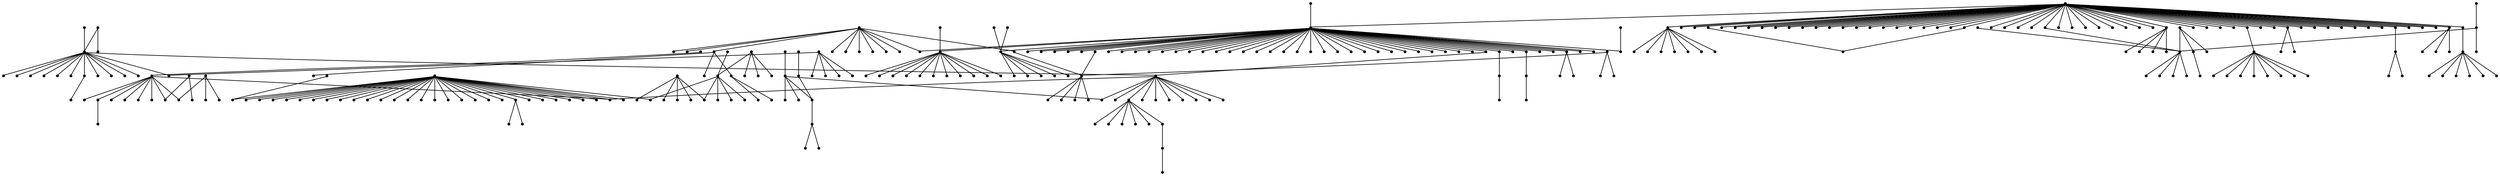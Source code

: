 strict graph "" {
	graph [bb="0,0,589.62,498.3",
		"edge"="{'pos': ''}",
		file="/Users/felicedeluca/Developer/UofA/mlgd/datasets/eucore/set1/output/sfdp/EU_core_Layer8_drawing.dot",
		"graph"="{'bb': '0,0,589.62,498.3', 'file': '/Users/felicedeluca/Developer/UofA/mlgd/datasets/eucore/set1/output/sfdp/EU_core_Layer8_drawing.dot', '\
overlap': 'prism'}",
		"node"="{'height': '', 'label': '\\N', 'level': '', 'penwidth': '1', 'pos': '', 'shape': 'point', 'width': ''}",
		overlap=prism
	];
	node [label="\N",
		penwidth=1,
		shape=point
	];
	13	 [height=0.05,
		label=64,
		level=1,
		pos="424.78,256.75",
		width=0.05];
	441	 [height=0.05,
		label=318,
		level=1,
		pos="301.68,307.35",
		width=0.05];
	13 -- 441	 [pos="423.04,257.47 409.24,263.14 317.75,300.75 303.53,306.59"];
	5	 [height=0.05,
		label=105,
		level=1,
		pos="395.83,298.02",
		width=0.05];
	13 -- 5	 [pos="397.08,296.25 401.84,289.46 418.87,265.17 423.57,258.47"];
	158	 [height=0.05,
		label=209,
		level=1,
		pos="496.02,189.96",
		width=0.05];
	13 -- 158	 [pos="426.26,255.36 435.54,246.67 485.29,200.02 494.54,191.35"];
	10	 [height=0.05,
		label=21,
		level=1,
		pos="427.93,372.11",
		width=0.05];
	13 -- 10	 [pos="427.87,370.11 427.49,356.1 425.22,272.99 424.83,258.81"];
	15	 [height=0.05,
		label=412,
		level=1,
		pos="467.91,368.26",
		width=0.05];
	13 -- 15	 [pos="425.52,258.69 430.76,272.22 461.84,352.56 467.14,366.27"];
	18	 [height=0.05,
		label=305,
		level=2,
		pos="389.74,286.42",
		width=0.05];
	13 -- 18	 [pos="423.27,258.03 417.51,262.91 396.89,280.37 391.2,285.18"];
	20	 [height=0.05,
		label=271,
		level=2,
		pos="414.73,322.52",
		width=0.05];
	13 -- 20	 [pos="424.49,258.65 423.02,268.25 416.42,311.41 415,320.74"];
	23	 [height=0.05,
		label=389,
		level=2,
		pos="387.52,169.84",
		width=0.05];
	13 -- 23	 [pos="424,254.94 419.15,243.63 393.13,182.93 388.29,171.65"];
	25	 [height=0.05,
		label=357,
		level=2,
		pos="411.62,287.72",
		width=0.05];
	13 -- 25	 [pos="424.07,258.42 421.8,263.75 414.75,280.34 412.39,285.89"];
	29	 [height=0.05,
		label=131,
		level=2,
		pos="466.43,193.45",
		width=0.05];
	13 -- 29	 [pos="425.81,255.19 431.52,246.51 459.28,204.32 465.28,195.2"];
	55	 [height=0.05,
		label=16,
		level=1,
		pos="495.76,282.61",
		width=0.05];
	13 -- 55	 [pos="426.53,257.39 436.35,260.97 484.41,278.47 494.07,281.99"];
	107	 [height=0.05,
		label=395,
		level=3,
		pos="470.95,305.44",
		width=0.05];
	13 -- 107	 [pos="426.31,258.37 433.32,265.77 462.24,296.26 469.36,303.77"];
	119	 [height=0.05,
		label=199,
		level=2,
		pos="409.1,188.25",
		width=0.05];
	13 -- 119	 [pos="424.32,254.78 422.03,244.78 411.75,199.82 409.53,190.11"];
	136	 [height=0.05,
		label=489,
		level=1,
		pos="511.36,240.74",
		width=0.05];
	13 -- 136	 [pos="426.58,256.42 437.85,254.34 498.32,243.15 509.56,241.08"];
	141	 [height=0.05,
		label=466,
		level=2,
		pos="423.45,310.88",
		width=0.05];
	13 -- 141	 [pos="424.73,258.55 424.53,266.77 423.7,300.67 423.5,309.01"];
	167	 [height=0.05,
		label=223,
		level=2,
		pos="449.72,310.12",
		width=0.05];
	13 -- 167	 [pos="425.61,258.53 429.39,266.63 445.01,300.06 448.86,308.29"];
	180	 [height=0.05,
		label=329,
		level=1,
		pos="435.06,310.12",
		width=0.05];
	13 -- 180	 [pos="425.12,258.53 426.68,266.63 433.12,300.06 434.71,308.29"];
	204	 [height=0.05,
		label=243,
		level=2,
		pos="469.82,292.87",
		width=0.05];
	13 -- 204	 [pos="426.27,257.96 433.11,263.44 461.32,286.06 468.27,291.63"];
	213	 [height=0.05,
		label=184,
		level=2,
		pos="471.27,232.7",
		width=0.05];
	13 -- 213	 [pos="426.77,255.72 434.42,251.76 461.78,237.61 469.33,233.7"];
	214	 [height=0.05,
		label=238,
		level=3,
		pos="364.16,265.25",
		width=0.05];
	13 -- 214	 [pos="422.76,257.04 413.56,258.33 375.59,263.65 366.25,264.96"];
	215	 [height=0.05,
		label=306,
		level=2,
		pos="352.83,252.54",
		width=0.05];
	13 -- 215	 [pos="422.7,256.63 412.19,256.02 364.98,253.25 354.78,252.65"];
	280	 [height=0.05,
		label=269,
		level=1,
		pos="496.4,318.94",
		width=0.05];
	13 -- 280	 [pos="426.27,258.05 435.59,266.15 485.62,309.57 494.92,317.64"];
	391	 [height=0.05,
		label=281,
		level=2,
		pos="459.77,251.32",
		width=0.05];
	13 -- 391	 [pos="426.66,256.46 432.68,255.53 451.43,252.62 457.7,251.64"];
	393	 [height=0.05,
		label=309,
		level=3,
		pos="456.63,298.03",
		width=0.05];
	13 -- 393	 [pos="426.14,258.53 431.38,265.32 450.13,289.61 455.3,296.31"];
	414	 [height=0.05,
		label=234,
		level=2,
		pos="412.96,269.02",
		width=0.05];
	13 -- 414	 [pos="423.33,258.26 421.06,260.61 416.69,265.14 414.42,267.51"];
	416	 [height=0.05,
		label=244,
		level=1,
		pos="445.27,177.81",
		width=0.05];
	13 -- 416	 [pos="425.28,254.8 428.12,243.88 442,190.44 444.78,179.7"];
	420	 [height=0.05,
		label=405,
		level=1,
		pos="470.28,321.73",
		width=0.05];
	13 -- 420	 [pos="425.9,258.36 432.14,267.27 462.47,310.58 469.02,319.94"];
	433	 [height=0.05,
		label=685,
		level=2,
		pos="471.37,245.43",
		width=0.05];
	13 -- 433	 [pos="426.78,256.27 434.44,254.4 461.87,247.74 469.43,245.9"];
	437	 [height=0.05,
		label=106,
		level=1,
		pos="370.69,189.18",
		width=0.05];
	13 -- 437	 [pos="423.44,255.08 416.02,245.82 379.98,200.78 372.18,191.04"];
	454	 [height=0.05,
		label=173,
		level=1,
		pos="460.95,278.04",
		width=0.05];
	13 -- 454	 [pos="426.33,257.67 432.17,261.11 452.8,273.24 459.1,276.95"];
	457	 [height=0.05,
		label=42,
		level=2,
		pos="487.04,252.52",
		width=0.05];
	13 -- 457	 [pos="426.57,256.63 435.51,256.02 475.1,253.33 484.86,252.67"];
	564	 [height=0.05,
		label=201,
		level=2,
		pos="375.85,235.95",
		width=0.05];
	13 -- 564	 [pos="422.67,255.86 414.63,252.44 385.83,240.19 377.89,236.82"];
	566	 [height=0.05,
		label=2,
		level=1,
		pos="442.01,321.73",
		width=0.05];
	13 -- 566	 [pos="425.27,258.63 427.79,268.12 439.1,310.76 441.54,319.97"];
	567	 [height=0.05,
		label=177,
		level=2,
		pos="376.8,262.22",
		width=0.05];
	13 -- 567	 [pos="422.71,256.99 414.82,257.89 386.58,261.11 378.8,262"];
	573	 [height=0.05,
		label=6,
		level=1,
		pos="441.14,333.33",
		width=0.05];
	13 -- 573	 [pos="425.18,258.65 427.44,269.24 438.52,321.08 440.74,331.51"];
	592	 [height=0.05,
		label=141,
		level=1,
		pos="442.42,165.94",
		width=0.05];
	13 -- 592	 [pos="425.14,254.86 427.44,243.04 439.76,179.61 442.05,167.82"];
	632	 [height=0.05,
		label=103,
		level=2,
		pos="410.89,245.79",
		width=0.05];
	13 -- 632	 [pos="423.07,255.41 420.41,253.3 415.28,249.26 412.6,247.14"];
	650	 [height=0.05,
		label=215,
		level=1,
		pos="456.43,321.73",
		width=0.05];
	13 -- 650	 [pos="425.69,258.63 430.31,268.12 451.08,310.76 455.57,319.97"];
	673	 [height=0.05,
		label=95,
		level=2,
		pos="458.29,222.74",
		width=0.05];
	13 -- 673	 [pos="426.22,255.29 431.73,249.7 451.45,229.68 456.89,224.16"];
	680	 [height=0.05,
		label=430,
		level=2,
		pos="482.97,239.26",
		width=0.05];
	13 -- 680	 [pos="426.71,256.17 435.55,253.52 472,242.56 480.97,239.87"];
	693	 [height=0.05,
		label=140,
		level=3,
		pos="457.3,211.07",
		width=0.05];
	13 -- 693	 [pos="425.86,255.23 430.8,248.3 451.17,219.69 456.18,212.65"];
	709	 [height=0.05,
		label=10,
		level=2,
		pos="447.98,245.7",
		width=0.05];
	13 -- 709	 [pos="426.6,255.89 430.96,253.81 441.95,248.57 446.24,246.53"];
	752	 [height=0.05,
		label=0,
		level=3,
		pos="410.67,234.06",
		width=0.05];
	13 -- 752	 [pos="423.67,254.97 421.07,250.79 414.6,240.38 411.89,236.03"];
	796	 [height=0.05,
		label=124,
		level=3,
		pos="432.77,220.44",
		width=0.05];
	13 -- 796	 [pos="425.21,254.8 426.61,248.44 431.03,228.35 432.38,222.22"];
	800	 [height=0.05,
		label=89,
		level=2,
		pos="527.89,267.85",
		width=0.05];
	13 -- 800	 [pos="426.57,256.95 439.08,258.29 513.38,266.29 526.05,267.65"];
	807	 [height=0.05,
		label=300,
		level=2,
		pos="385.62,193.64",
		width=0.05];
	13 -- 807	 [pos="423.81,255.19 418.44,246.54 392.35,204.48 386.7,195.38"];
	850	 [height=0.05,
		label=506,
		level=2,
		pos="426.57,322.53",
		width=0.05];
	13 -- 850	 [pos="424.83,258.65 425.09,268.09 426.23,309.92 426.51,320.22"];
	853	 [height=0.05,
		label=859,
		level=2,
		pos="421.16,222.45",
		width=0.05];
	13 -- 853	 [pos="424.58,254.91 423.96,249.01 422.02,230.62 421.37,224.47"];
	860	 [height=0.05,
		label=232,
		level=1,
		pos="488.58,227.65",
		width=0.05];
	13 -- 860	 [pos="426.62,255.91 435.93,251.67 477.81,232.57 486.85,228.44"];
	872	 [height=0.05,
		label=498,
		level=1,
		pos="439.87,196.62",
		width=0.05];
	13 -- 872	 [pos="425.28,254.75 427.57,245.62 437.02,207.97 439.35,198.69"];
	887	 [height=0.05,
		label=11,
		level=2,
		pos="408.91,201.48",
		width=0.05];
	13 -- 887	 [pos="424.25,254.91 421.84,246.52 411.9,211.9 409.45,203.38"];
	893	 [height=0.05,
		label=379,
		level=2,
		pos="384.23,307.39",
		width=0.05];
	13 -- 893	 [pos="423.43,258.44 417.27,266.13 391.88,297.84 385.63,305.65"];
	899	 [height=0.05,
		label=376,
		level=2,
		pos="449.34,274.53",
		width=0.05];
	13 -- 899	 [pos="426.39,257.92 430.83,261.13 443.21,270.09 447.69,273.34"];
	926	 [height=0.05,
		label=222,
		level=2,
		pos="407.55,217.91",
		width=0.05];
	13 -- 926	 [pos="424.04,255.09 421.25,248.81 411.43,226.66 408.43,219.89"];
	944	 [height=0.05,
		label=950,
		level=3,
		pos="422.49,238.58",
		width=0.05];
	13 -- 944	 [pos="424.53,254.81 424.09,251.29 423.16,243.92 422.72,240.46"];
	963	 [height=0.05,
		label=57,
		level=2,
		pos="358.01,238.65",
		width=0.05];
	13 -- 963	 [pos="422.85,256.23 413.1,253.59 369.29,241.71 359.82,239.14"];
	968	 [height=0.05,
		label=164,
		level=2,
		pos="443.2,298.52",
		width=0.05];
	13 -- 968	 [pos="425.57,258.55 428.6,265.42 439.44,290 442.43,296.78"];
	969	 [height=0.05,
		label=108,
		level=3,
		pos="428.18,208.76",
		width=0.05];
	13 -- 969	 [pos="424.92,254.69 425.48,246.8 427.49,218.55 428.04,210.76"];
	2	 [height=0.05,
		label=443,
		level=2,
		pos="251.99,288.3",
		width=0.05];
	2 -- 441	 [pos="254.12,289.12 262.3,292.25 291.54,303.47 299.61,306.56"];
	635	 [height=0.05,
		label=82,
		level=1,
		pos="237.39,353.76",
		width=0.05];
	441 -- 635	 [pos="300.09,308.5 291.27,314.87 248.43,345.8 239.16,352.49"];
	14	 [height=0.05,
		label=96,
		level=1,
		pos="267.39,253.76",
		width=0.05];
	441 -- 14	 [pos="268.54,255.55 273.74,263.68 295.21,297.25 300.5,305.51"];
	769	 [height=0.05,
		label=282,
		level=1,
		pos="194.52,315.24",
		width=0.05];
	441 -- 769	 [pos="299.82,307.49 286.81,308.45 209.61,314.13 196.43,315.1"];
	22	 [height=0.05,
		label=333,
		level=1,
		pos="279.37,336.92",
		width=0.05];
	441 -- 22	 [pos="280.57,335.33 284.48,330.15 296.82,313.79 300.58,308.81"];
	40	 [height=0.05,
		label=375,
		level=1,
		pos="229.41,269.65",
		width=0.05];
	441 -- 40	 [pos="231.19,270.58 241.19,275.8 290.12,301.32 299.96,306.45"];
	154	 [height=0.05,
		label=411,
		level=1,
		pos="357.96,336.23",
		width=0.05];
	441 -- 154	 [pos="356.09,335.27 347.54,330.88 312.3,312.8 303.62,308.35"];
	47	 [height=0.05,
		label=326,
		level=3,
		pos="279,263.19",
		width=0.05];
	441 -- 47	 [pos="279.97,265.09 283.71,272.35 297.05,298.34 300.73,305.51"];
	676	 [height=0.05,
		label=409,
		level=1,
		pos="341.25,387.64",
		width=0.05];
	441 -- 676	 [pos="302.51,309.03 307.66,319.48 335.29,375.55 340.42,385.97"];
	189	 [height=0.05,
		label=5,
		level=1,
		pos="284.27,351.53",
		width=0.05];
	441 -- 189	 [pos="285.02,349.63 287.88,342.36 298.13,316.36 300.95,309.19"];
	610	 [height=0.05,
		label=47,
		level=1,
		pos="173.86,318.76",
		width=0.05];
	441 -- 610	 [pos="299.87,307.51 285.55,308.79 190.54,317.27 175.78,318.59"];
	79	 [height=0.05,
		label=361,
		level=2,
		pos="297.85,247.82",
		width=0.05];
	441 -- 79	 [pos="297.98,249.8 298.56,258.84 300.96,296.12 301.55,305.3"];
	98	 [height=0.05,
		label=171,
		level=3,
		pos="267.4,266.43",
		width=0.05];
	441 -- 98	 [pos="268.87,268.19 274.51,274.92 294.69,299.01 300.25,305.65"];
	102	 [height=0.05,
		label=170,
		level=1,
		pos="328.25,270.69",
		width=0.05];
	441 -- 102	 [pos="327.1,272.27 322.73,278.3 307.1,299.88 302.79,305.82"];
	122	 [height=0.05,
		label=83,
		level=1,
		pos="264.43,288.3",
		width=0.05];
	441 -- 122	 [pos="266.43,289.32 272.96,292.66 293.56,303.2 299.84,306.41"];
	508	 [height=0.05,
		label=115,
		level=1,
		pos="311.36,363.34",
		width=0.05];
	441 -- 508	 [pos="302,309.22 303.47,317.72 309.53,352.78 311.02,361.41"];
	152	 [height=0.05,
		label=420,
		level=1,
		pos="276.42,278.05",
		width=0.05];
	441 -- 152	 [pos="277.77,279.62 282.2,284.76 296.18,300.97 300.44,305.91"];
	259	 [height=0.05,
		label=338,
		level=2,
		pos="313.88,254.99",
		width=0.05];
	441 -- 259	 [pos="313.35,257.24 311.35,265.85 304.17,296.67 302.19,305.17"];
	851	 [height=0.05,
		label=547,
		level=1,
		pos="360.21,424.54",
		width=0.05];
	441 -- 851	 [pos="302.51,309.01 309.06,322.14 352.57,409.25 359.33,422.78"];
	177	 [height=0.05,
		label=107,
		level=1,
		pos="348.93,368.21",
		width=0.05];
	441 -- 177	 [pos="347.76,366.71 341.28,358.36 309.79,317.8 302.98,309.03"];
	183	 [height=0.05,
		label=283,
		level=1,
		pos="318.83,321.92",
		width=0.05];
	441 -- 183	 [pos="317.25,320.58 313.93,317.76 306.3,311.27 303.11,308.57"];
	233	 [height=0.05,
		label=84,
		level=1,
		pos="242.16,300.12",
		width=0.05];
	441 -- 233	 [pos="244.14,300.36 253.17,301.46 290.45,305.99 299.63,307.1"];
	244	 [height=0.05,
		label=417,
		level=2,
		pos="323.66,347.67",
		width=0.05];
	441 -- 244	 [pos="322.72,345.93 319.1,339.3 306.16,315.58 302.6,309.03"];
	254	 [height=0.05,
		label=13,
		level=1,
		pos="315.59,284.03",
		width=0.05];
	441 -- 254	 [pos="314.5,285.86 311.89,290.24 305.3,301.29 302.73,305.59"];
	264	 [height=0.05,
		label=615,
		level=2,
		pos="319.08,310.32",
		width=0.05];
	441 -- 264	 [pos="317.21,310 313.85,309.43 306.79,308.23 303.48,307.66"];
	355	 [height=0.05,
		label=121,
		level=1,
		pos="341.58,343.31",
		width=0.05];
	441 -- 355	 [pos="339.86,341.76 333.3,335.85 309.82,314.69 303.34,308.85"];
	299	 [height=0.05,
		label=426,
		level=2,
		pos="277.79,306.76",
		width=0.05];
	441 -- 299	 [pos="279.66,306.8 284.15,306.92 295.47,307.2 299.88,307.31"];
	320	 [height=0.05,
		label=48,
		level=2,
		pos="289.62,295.35",
		width=0.05];
	441 -- 320	 [pos="291.1,296.82 293.41,299.12 297.87,303.56 300.19,305.87"];
	983	 [height=0.05,
		label=485,
		level=3,
		pos="348.11,303.96",
		width=0.05];
	441 -- 983	 [pos="303.67,307.21 311.31,306.65 338.64,304.65 346.17,304.1"];
	382	 [height=0.05,
		label=36,
		level=3,
		pos="305.86,319.81",
		width=0.05];
	441 -- 382	 [pos="305.21,317.87 304.4,315.46 303.03,311.39 302.26,309.09"];
	443	 [height=0.05,
		label=455,
		level=2,
		pos="266.87,323.11",
		width=0.05];
	441 -- 443	 [pos="299.81,308.2 293.71,310.96 274.45,319.68 268.58,322.33"];
	509	 [height=0.05,
		label=494,
		level=1,
		pos="321.13,333.53",
		width=0.05];
	441 -- 509	 [pos="302.96,309.07 306.54,313.89 316.65,327.5 320.02,332.04"];
	521	 [height=0.05,
		label=113,
		level=1,
		pos="293.32,328.25",
		width=0.05];
	441 -- 521	 [pos="300.91,309.28 299.29,313.32 295.57,322.62 294.02,326.5"];
	598	 [height=0.05,
		label=245,
		level=2,
		pos="324.9,298.12",
		width=0.05];
	441 -- 598	 [pos="303.5,306.63 307.86,304.89 318.86,300.52 323.15,298.81"];
	611	 [height=0.05,
		label=486,
		level=2,
		pos="309.51,335.87",
		width=0.05];
	441 -- 611	 [pos="302.19,309.22 303.61,314.38 307.56,328.74 308.99,333.95"];
	631	 [height=0.05,
		label=367,
		level=1,
		pos="332.77,331.71",
		width=0.05];
	441 -- 631	 [pos="303.35,308.66 308.8,312.93 326,326.4 331.24,330.51"];
	637	 [height=0.05,
		label=183,
		level=1,
		pos="313.29,298.71",
		width=0.05];
	441 -- 637	 [pos="303.49,306 305.74,304.33 309.53,301.51 311.67,299.91"];
	707	 [height=0.05,
		label=482,
		level=2,
		pos="253.79,299.9",
		width=0.05];
	441 -- 707	 [pos="299.62,307.03 291.74,305.81 263.56,301.42 255.79,300.21"];
	793	 [height=0.05,
		label=114,
		level=1,
		pos="290.08,316.62",
		width=0.05];
	441 -- 793	 [pos="300.26,308.49 298.03,310.27 293.75,313.69 291.51,315.47"];
	831	 [height=0.05,
		label=256,
		level=1,
		pos="288.31,282.35",
		width=0.05];
	441 -- 831	 [pos="300.8,305.71 298.39,301.19 291.65,288.59 289.21,284.03"];
	840	 [height=0.05,
		label=424,
		level=1,
		pos="255.79,264.99",
		width=0.05];
	441 -- 840	 [pos="300.15,305.94 293.19,299.51 264.44,272.98 257.37,266.44"];
	852	 [height=0.05,
		label=263,
		level=2,
		pos="340.83,283.08",
		width=0.05];
	441 -- 852	 [pos="303.36,306.31 309.8,302.32 332.84,288.03 339.19,284.09"];
	886	 [height=0.05,
		label=423,
		level=3,
		pos="336.5,296.23",
		width=0.05];
	441 -- 886	 [pos="303.55,306.76 309.65,304.81 328.92,298.66 334.79,296.78"];
	921	 [height=0.05,
		label=160,
		level=1,
		pos="284.89,251.58",
		width=0.05];
	441 -- 921	 [pos="301.12,305.5 298.57,297.03 288.06,262.1 285.47,253.5"];
	923	 [height=0.05,
		label=40,
		level=2,
		pos="303.34,287.11",
		width=0.05];
	441 -- 923	 [pos="301.83,305.48 302.14,301.73 302.84,293.27 303.16,289.27"];
	948	 [height=0.05,
		label=169,
		level=1,
		pos="316.08,272.28",
		width=0.05];
	441 -- 948	 [pos="302.45,305.47 304.98,299.32 312.94,279.92 315.37,274.01"];
	955	 [height=0.05,
		label=86,
		level=1,
		pos="330.68,320.1",
		width=0.05];
	441 -- 955	 [pos="303.58,308.19 308.93,310.54 324.01,317.17 329.03,319.38"];
	4	 [height=0.05,
		label=320,
		level=2,
		pos="178.19,56.765",
		width=0.05];
	651	 [height=0.05,
		label=350,
		level=1,
		pos="176.54,94.649",
		width=0.05];
	4 -- 651	 [pos="178.1,58.802 177.81,65.441 176.9,86.397 176.62,92.783"];
	823	 [height=0.05,
		label=94,
		level=2,
		pos="162.71,43.693",
		width=0.05];
	651 -- 823	 [pos="175.94,92.46 173.67,84.078 165.53,54.087 163.29,45.817"];
	57	 [height=0.05,
		label=351,
		level=2,
		pos="176.72,68.378",
		width=0.05];
	651 -- 57	 [pos="176.71,70.44 176.67,75.375 176.59,87.818 176.55,92.669"];
	892	 [height=0.05,
		label=191,
		level=2,
		pos="206.02,77.218",
		width=0.05];
	651 -- 892	 [pos="178.12,93.712 183.19,90.714 199,81.37 204.28,78.246"];
	337	 [height=0.05,
		label=533,
		level=1,
		pos="178.14,181.53",
		width=0.05];
	651 -- 337	 [pos="178.11,179.72 177.9,168.41 176.78,107.73 176.57,96.454"];
	157	 [height=0.05,
		label=157,
		level=2,
		pos="160.38,71.05",
		width=0.05];
	651 -- 157	 [pos="161.44,72.598 164.36,76.864 172.5,88.755 175.45,93.064"];
	678	 [height=0.05,
		label=342,
		level=2,
		pos="129.83,91.711",
		width=0.05];
	651 -- 678	 [pos="174.53,94.523 166.85,94.04 139.36,92.31 131.78,91.833"];
	486	 [height=0.05,
		label=936,
		level=3,
		pos="207.11,65.612",
		width=0.05];
	651 -- 486	 [pos="205.8,66.86 200.86,71.549 183.42,88.109 178.1,93.169"];
	536	 [height=0.05,
		label=180,
		level=1,
		pos="136.13,103.31",
		width=0.05];
	651 -- 536	 [pos="138.3,102.85 145.38,101.33 167.74,96.537 174.55,95.076"];
	828	 [height=0.05,
		label=593,
		level=3,
		pos="153.32,91.387",
		width=0.05];
	651 -- 828	 [pos="174.72,94.393 170.44,93.792 159.79,92.296 155.33,91.67"];
	137	 [height=0.05,
		label=525,
		level=3,
		pos="410.61,75.911",
		width=0.05];
	246	 [height=0.05,
		label=407,
		level=2,
		pos="439.58,116.28",
		width=0.05];
	137 -- 246	 [pos="411.86,77.646 416.62,84.285 433.67,108.04 438.37,114.59"];
	545	 [height=0.05,
		label=366,
		level=1,
		pos="156.98,432.58",
		width=0.05];
	957	 [height=0.05,
		label=187,
		level=1,
		pos="158.69,373.33",
		width=0.05];
	545 -- 957	 [pos="157.03,430.61 157.29,421.61 158.37,384.51 158.63,375.37"];
	265	 [height=0.05,
		label=308,
		level=3,
		pos="409.37,372.82",
		width=0.05];
	10 -- 265	 [pos="425.94,372.18 422.35,372.32 414.82,372.61 411.28,372.75"];
	291	 [height=0.05,
		label=278,
		level=2,
		pos="409.66,349.37",
		width=0.05];
	10 -- 291	 [pos="426.73,370.62 423.43,366.51 414.22,355.05 410.89,350.9"];
	325	 [height=0.05,
		label=296,
		level=2,
		pos="426.06,430.26",
		width=0.05];
	10 -- 325	 [pos="427.87,374.04 427.58,382.87 426.41,419.29 426.12,428.26"];
	484	 [height=0.05,
		label=44,
		level=1,
		pos="436.34,397.29",
		width=0.05];
	10 -- 484	 [pos="428.59,374.08 430.17,378.82 434.16,390.74 435.71,395.39"];
	11	 [height=0.05,
		label=452,
		level=3,
		pos="485.25,120.93",
		width=0.05];
	401	 [height=0.05,
		label=43,
		level=3,
		pos="473.64,128.22",
		width=0.05];
	11 -- 401	 [pos="483.44,122.07 481.19,123.48 477.4,125.86 475.26,127.2"];
	401 -- 246	 [pos="441.41,116.92 447.27,118.97 465.53,125.37 471.63,127.51"];
	165	 [height=0.05,
		label=569,
		level=3,
		pos="494.86,132.55",
		width=0.05];
	401 -- 165	 [pos="492.9,132.15 488.8,131.31 479.35,129.38 475.41,128.58"];
	346	 [height=0.05,
		label=172,
		level=1,
		pos="242.45,141.83",
		width=0.05];
	58	 [height=0.05,
		label=820,
		level=1,
		pos="184.8,154.34",
		width=0.05];
	346 -- 58	 [pos="186.71,153.93 195.47,152.03 231.57,144.19 240.46,142.26"];
	83	 [height=0.05,
		label=60,
		level=2,
		pos="264.5,115.26",
		width=0.05];
	346 -- 83	 [pos="263.31,116.69 259.52,121.26 247.7,135.5 243.75,140.26"];
	108	 [height=0.05,
		label=515,
		level=3,
		pos="289.37,145.65",
		width=0.05];
	346 -- 108	 [pos="287.36,145.48 279.64,144.85 252.02,142.61 244.4,141.98"];
	798	 [height=0.05,
		label=295,
		level=1,
		pos="290.95,126.79",
		width=0.05];
	346 -- 798	 [pos="244.53,141.18 252.51,138.71 281.06,129.85 288.93,127.41"];
	346 -- 337	 [pos="179.73,180.55 188.55,175.1 231.41,148.64 240.68,142.92"];
	151	 [height=0.05,
		label=365,
		level=1,
		pos="294.31,168.87",
		width=0.05];
	346 -- 151	 [pos="292.58,167.97 284.71,163.86 252.23,146.93 244.23,142.76"];
	181	 [height=0.05,
		label=128,
		level=1,
		pos="267.4,127.57",
		width=0.05];
	346 -- 181	 [pos="265.76,128.51 261.25,131.08 248.68,138.26 244.12,140.87"];
	946	 [height=0.05,
		label=285,
		level=1,
		pos="303.01,141.44",
		width=0.05];
	346 -- 946	 [pos="244.46,141.81 253.66,141.75 291.59,141.52 300.92,141.46"];
	224	 [height=0.05,
		label=219,
		level=3,
		pos="209.25,176.89",
		width=0.05];
	346 -- 224	 [pos="210.68,175.38 216.14,169.62 235.68,148.98 241.06,143.29"];
	506	 [height=0.05,
		label=212,
		level=1,
		pos="185.5,142.69",
		width=0.05];
	346 -- 506	 [pos="240.55,141.85 231.91,141.99 196.24,142.53 187.46,142.66"];
	301	 [height=0.05,
		label=143,
		level=2,
		pos="227.37,118.6",
		width=0.05];
	346 -- 301	 [pos="228.35,120.13 231.08,124.32 238.68,136.03 241.43,140.27"];
	307	 [height=0.05,
		label=61,
		level=2,
		pos="229.56,107",
		width=0.05];
	346 -- 307	 [pos="230.25,108.87 232.51,114.98 239.64,134.24 241.81,140.11"];
	310	 [height=0.05,
		label=167,
		level=2,
		pos="221.31,130.22",
		width=0.05];
	346 -- 310	 [pos="222.97,131.13 226.86,133.27 236.56,138.59 240.62,140.82"];
	371	 [height=0.05,
		label=142,
		level=1,
		pos="280.45,104.36",
		width=0.05];
	346 -- 371	 [pos="244.08,140.22 250.33,134.05 272.69,112 278.86,105.92"];
	398	 [height=0.05,
		label=440,
		level=2,
		pos="252.35,182.11",
		width=0.05];
	346 -- 398	 [pos="242.98,143.99 244.72,151.05 250.2,173.34 251.87,180.13"];
	442	 [height=0.05,
		label=655,
		level=2,
		pos="264.4,193.79",
		width=0.05];
	346 -- 442	 [pos="243.18,143.55 246.51,151.44 260.26,183.99 263.65,192"];
	444	 [height=0.05,
		label=526,
		level=2,
		pos="282.7,170.36",
		width=0.05];
	346 -- 444	 [pos="244.18,143.05 250.8,147.74 274.49,164.54 281.02,169.17"];
	479	 [height=0.05,
		label=28,
		level=1,
		pos="237.39,165.05",
		width=0.05];
	346 -- 479	 [pos="242.05,143.65 241.12,147.93 238.79,158.58 237.82,163.04"];
	577	 [height=0.05,
		label=14,
		level=1,
		pos="197.43,153.68",
		width=0.05];
	346 -- 577	 [pos="240.51,142.33 233.11,144.28 206.61,151.26 199.3,153.18"];
	618	 [height=0.05,
		label=51,
		level=2,
		pos="232.62,176.65",
		width=0.05];
	346 -- 618	 [pos="241.92,143.7 240.23,149.69 234.96,168.36 233.2,174.6"];
	712	 [height=0.05,
		label=458,
		level=2,
		pos="202.25,142.07",
		width=0.05];
	346 -- 712	 [pos="240.29,141.84 233.24,141.88 211.01,142.02 204.23,142.06"];
	716	 [height=0.05,
		label=214,
		level=2,
		pos="220.52,165.29",
		width=0.05];
	346 -- 716	 [pos="241.01,143.36 237.04,147.61 225.99,159.43 221.99,163.71"];
	759	 [height=0.05,
		label=434,
		level=1,
		pos="208.39,130.47",
		width=0.05];
	346 -- 759	 [pos="240.62,141.21 234.76,139.26 216.5,133.17 210.4,131.14"];
	764	 [height=0.05,
		label=249,
		level=1,
		pos="265.14,155.42",
		width=0.05];
	346 -- 764	 [pos="244.23,142.89 248.41,145.4 258.82,151.64 263.17,154.25"];
	849	 [height=0.05,
		label=166,
		level=1,
		pos="226.17,95.398",
		width=0.05];
	346 -- 849	 [pos="241.75,139.83 239.07,132.19 229.49,104.87 226.85,97.334"];
	894	 [height=0.05,
		label=464,
		level=2,
		pos="265.21,174.77",
		width=0.05];
	346 -- 894	 [pos="243.67,143.6 247.66,149.37 260.25,167.6 264.09,173.15"];
	914	 [height=0.05,
		label=450,
		level=2,
		pos="265.66,139.17",
		width=0.05];
	346 -- 914	 [pos="244.27,141.62 248.54,141.13 259.19,139.91 263.65,139.4"];
	922	 [height=0.05,
		label=419,
		level=1,
		pos="215.76,110.96",
		width=0.05];
	346 -- 922	 [pos="241.01,140.17 236.33,134.76 221.57,117.68 217.07,112.48"];
	927	 [height=0.05,
		label=280,
		level=1,
		pos="192.51,119.06",
		width=0.05];
	346 -- 927	 [pos="240.79,141.07 233.2,137.61 201.93,123.35 194.23,119.84"];
	973	 [height=0.05,
		label=231,
		level=2,
		pos="299.82,157.25",
		width=0.05];
	346 -- 973	 [pos="244.36,142.34 253.07,144.68 289,154.34 297.85,156.72"];
	980	 [height=0.05,
		label=181,
		level=2,
		pos="199.63,165.28",
		width=0.05];
	346 -- 980	 [pos="240.61,142.83 233.56,146.69 208.36,160.5 201.42,164.3"];
	799	 [height=0.05,
		label=55,
		level=1,
		pos="474.5,431.24",
		width=0.05];
	15 -- 799	 [pos="468.1,370.08 469.04,379.11 473.23,419.16 474.26,429.04"];
	73	 [height=0.05,
		label=182,
		level=2,
		pos="383.4,157.95",
		width=0.05];
	23 -- 73	 [pos="386.88,167.98 386.12,165.79 384.86,162.16 384.08,159.92"];
	819	 [height=0.05,
		label=162,
		level=2,
		pos="372.07,146.15",
		width=0.05];
	23 -- 819	 [pos="386.51,168.29 383.71,164 375.93,152.07 373.11,147.75"];
	788	 [height=0.05,
		label=642,
		level=1,
		pos="518.97,292.11",
		width=0.05];
	55 -- 788	 [pos="497.58,283.35 501.94,285.14 512.93,289.64 517.22,291.39"];
	524	 [height=0.05,
		label=408,
		level=2,
		pos="540.76,233.31",
		width=0.05];
	136 -- 524	 [pos="513.28,240.26 518.6,238.91 533.42,235.16 538.78,233.81"];
	746	 [height=0.05,
		label=132,
		level=2,
		pos="528.29,214.7",
		width=0.05];
	136 -- 746	 [pos="512.47,239.03 515.53,234.33 524.06,221.21 527.16,216.45"];
	837	 [height=0.05,
		label=210,
		level=1,
		pos="552.41,206.65",
		width=0.05];
	136 -- 837	 [pos="513.12,239.28 519.87,233.67 544.04,213.6 550.7,208.07"];
	222	 [height=0.05,
		label=447,
		level=2,
		pos="536.15,339.22",
		width=0.05];
	280 -- 222	 [pos="534.45,338.35 527.91,335.01 504.51,323.07 498.06,319.78"];
	115	 [height=0.05,
		label=301,
		level=1,
		pos="412.62,135.35",
		width=0.05];
	416 -- 115	 [pos="414.03,137.18 419.4,144.16 438.61,169.15 443.91,176.04"];
	195	 [height=0.05,
		label=422,
		level=3,
		pos="476.42,170.15",
		width=0.05];
	416 -- 195	 [pos="474.38,170.65 468.64,172.06 452.45,176.05 447.05,177.38"];
	380	 [height=0.05,
		label=158,
		level=2,
		pos="481.78,157.42",
		width=0.05];
	416 -- 380	 [pos="479.82,158.52 473.42,162.09 453.23,173.37 447.07,176.81"];
	383	 [height=0.05,
		label=963,
		level=3,
		pos="464.33,154",
		width=0.05];
	416 -- 383	 [pos="463.08,155.57 459.64,159.87 450.03,171.87 446.55,176.21"];
	396	 [height=0.05,
		label=236,
		level=2,
		pos="430.81,162.01",
		width=0.05];
	416 -- 396	 [pos="432.14,163.47 434.83,166.4 440.87,173.01 443.73,176.12"];
	432	 [height=0.05,
		label=233,
		level=2,
		pos="474.63,142.23",
		width=0.05];
	416 -- 432	 [pos="446.54,176.28 451.36,170.43 468.64,149.49 473.4,143.71"];
	624	 [height=0.05,
		label=58,
		level=1,
		pos="453.85,142.38",
		width=0.05];
	416 -- 624	 [pos="445.73,175.91 447.21,169.81 451.81,150.82 453.34,144.47"];
	789	 [height=0.05,
		label=454,
		level=2,
		pos="345.04,167.81",
		width=0.05];
	437 -- 789	 [pos="369.01,187.78 364.28,183.84 350.95,172.73 346.5,169.03"];
	592 -- 246	 [pos="439.7,118.41 440.16,126.58 441.84,155.81 442.3,163.87"];
	56	 [height=0.05,
		label=208,
		level=2,
		pos="487.21,432.21",
		width=0.05];
	799 -- 56	 [pos="485.23,432.06 482.88,431.88 478.99,431.58 476.6,431.4"];
	72	 [height=0.05,
		label=3,
		level=2,
		pos="498.86,407.85",
		width=0.05];
	799 -- 72	 [pos="497.55,409.1 493.44,413.05 480.79,425.2 476.19,429.61"];
	370	 [height=0.05,
		label=59,
		level=2,
		pos="471.4,396.84",
		width=0.05];
	799 -- 370	 [pos="471.57,398.68 472.1,404.6 473.76,423.05 474.31,429.21"];
	723	 [height=0.05,
		label=481,
		level=3,
		pos="485.23,396.52",
		width=0.05];
	799 -- 723	 [pos="484.65,398.38 482.8,404.36 477.05,422.97 475.13,429.19"];
	445	 [height=0.05,
		label=552,
		level=3,
		pos="449.45,443.87",
		width=0.05];
	799 -- 445	 [pos="451.1,443.04 455.62,440.76 468.24,434.39 472.81,432.09"];
	602	 [height=0.05,
		label=63,
		level=1,
		pos="448.82,455.68",
		width=0.05];
	799 -- 602	 [pos="450.21,454.37 454.62,450.16 468.38,437.06 472.98,432.68"];
	613	 [height=0.05,
		label=194,
		level=3,
		pos="454.1,424.2",
		width=0.05];
	799 -- 613	 [pos="455.98,424.85 459.93,426.21 469.01,429.35 472.79,430.65"];
	934	 [height=0.05,
		label=56,
		level=2,
		pos="464.07,411.95",
		width=0.05];
	799 -- 934	 [pos="473.53,429.46 471.52,425.73 466.88,417.14 464.94,413.56"];
	648	 [height=0.05,
		label=39,
		level=2,
		pos="322.79,51.19",
		width=0.05];
	64	 [height=0.05,
		label=151,
		level=3,
		pos="334.41,41.27",
		width=0.05];
	648 -- 64	 [pos="332.99,42.487 330.76,44.391 326.46,48.054 324.23,49.964"];
	76	 [height=0.05,
		label=29,
		level=2,
		pos="320.59,36.512",
		width=0.05];
	648 -- 76	 [pos="320.86,38.311 321.28,41.129 322.09,46.549 322.52,49.376"];
	537	 [height=0.05,
		label=480,
		level=1,
		pos="298.48,85.172",
		width=0.05];
	648 -- 537	 [pos="299.79,83.345 304.05,77.39 317.49,58.593 321.59,52.864"];
	915	 [height=0.05,
		label=35,
		level=2,
		pos="341.95,10.689",
		width=0.05];
	648 -- 915	 [pos="323.61,49.45 326.77,42.788 338.04,18.95 341.15,12.378"];
	126	 [height=0.05,
		label=448,
		level=3,
		pos="527.33,350.82",
		width=0.05];
	222 -- 126	 [pos="528.71,349.01 530.42,346.77 533.29,342.98 534.93,340.83"];
	247	 [height=0.05,
		label=812,
		level=2,
		pos="528.98,367.43",
		width=0.05];
	222 -- 247	 [pos="535.68,341.07 534.39,346.17 530.77,360.39 529.47,365.54"];
	269	 [height=0.05,
		label=272,
		level=2,
		pos="541.42,351.48",
		width=0.05];
	222 -- 269	 [pos="536.98,341.13 538,343.5 539.71,347.5 540.69,349.77"];
	327	 [height=0.05,
		label=15,
		level=2,
		pos="573.22,320.57",
		width=0.05];
	222 -- 327	 [pos="538.15,338.21 544.64,334.95 565.14,324.63 571.39,321.49"];
	654	 [height=0.05,
		label=46,
		level=2,
		pos="575.44,341.89",
		width=0.05];
	222 -- 654	 [pos="538.27,339.36 545.15,339.83 566.88,341.31 573.5,341.76"];
	672	 [height=0.05,
		label=45,
		level=2,
		pos="536.22,312.13",
		width=0.05];
	222 -- 672	 [pos="536.16,337.09 536.17,332 536.2,319.18 536.21,314.18"];
	21	 [height=0.05,
		label=441,
		level=2,
		pos="218.28,295.06",
		width=0.05];
	21 -- 769	 [pos="216.72,296.38 212.43,300.03 200.46,310.2 196.12,313.88"];
	182	 [height=0.05,
		label=478,
		level=3,
		pos="156.49,299.53",
		width=0.05];
	769 -- 182	 [pos="158.53,300.37 165.2,303.13 186.24,311.82 192.65,314.47"];
	267	 [height=0.05,
		label=371,
		level=1,
		pos="206.62,282.35",
		width=0.05];
	769 -- 267	 [pos="205.97,284.12 203.89,289.78 197.4,307.41 195.24,313.3"];
	326	 [height=0.05,
		label=154,
		level=2,
		pos="175.89,283.95",
		width=0.05];
	769 -- 326	 [pos="176.89,285.63 180.1,291.02 190.09,307.79 193.42,313.39"];
	466	 [height=0.05,
		label=355,
		level=2,
		pos="133.84,309.53",
		width=0.05];
	769 -- 466	 [pos="135.85,309.72 145.07,310.59 183.08,314.16 192.43,315.04"];
	795	 [height=0.05,
		label=163,
		level=2,
		pos="145.83,342.11",
		width=0.05];
	769 -- 795	 [pos="192.9,316.13 185.51,320.21 155.01,337.04 147.5,341.19"];
	507	 [height=0.05,
		label=393,
		level=1,
		pos="163.61,350.07",
		width=0.05];
	769 -- 507	 [pos="164.94,348.57 170.02,342.84 188.22,322.34 193.23,316.69"];
	825	 [height=0.05,
		label=153,
		level=2,
		pos="144.53,322.25",
		width=0.05];
	769 -- 825	 [pos="192.37,315.54 184.15,316.69 154.73,320.82 146.61,321.96"];
	744	 [height=0.05,
		label=531,
		level=2,
		pos="206.29,306.42",
		width=0.05];
	769 -- 744	 [pos="204.84,307.51 202.59,309.2 198.24,312.45 195.98,314.15"];
	765	 [height=0.05,
		label=856,
		level=2,
		pos="156.8,318.77",
		width=0.05];
	769 -- 765	 [pos="158.83,318.58 165.44,317.96 186.31,316.01 192.67,315.41"];
	854	 [height=0.05,
		label=404,
		level=1,
		pos="156.13,330.5",
		width=0.05];
	769 -- 854	 [pos="192.46,316.06 185.73,318.74 164.49,327.18 158.02,329.75"];
	936	 [height=0.05,
		label=4,
		level=1,
		pos="179.23,347.93",
		width=0.05];
	769 -- 936	 [pos="193.7,317 191.07,322.62 182.87,340.15 180.13,346"];
	841	 [height=0.05,
		label=627,
		level=2,
		pos="309.04,347.54",
		width=0.05];
	22 -- 841	 [pos="281.31,337.62 286.68,339.54 301.63,344.89 307.05,346.83"];
	717	 [height=0.05,
		label=809,
		level=2,
		pos="297.43,358.94",
		width=0.05];
	841 -- 717	 [pos="298.86,357.55 301.08,355.36 305.37,351.15 307.61,348.95"];
	646	 [height=0.05,
		label=317,
		level=1,
		pos="360.52,83.666",
		width=0.05];
	104	 [height=0.05,
		label=17,
		level=1,
		pos="383.73,73.493",
		width=0.05];
	646 -- 104	 [pos="381.91,74.291 377.54,76.202 366.55,81.021 362.27,82.9"];
	662	 [height=0.05,
		label=218,
		level=2,
		pos="347.11,79.235",
		width=0.05];
	646 -- 662	 [pos="358.42,82.974 355.83,82.117 351.46,80.671 348.98,79.851"];
	473	 [height=0.05,
		label=221,
		level=1,
		pos="329.17,81.321",
		width=0.05];
	646 -- 473	 [pos="331.22,81.475 336.89,81.899 352.69,83.081 358.41,83.509"];
	916	 [height=0.05,
		label=18,
		level=2,
		pos="374.3,119.92",
		width=0.05];
	646 -- 916	 [pos="361.26,85.616 363.67,91.97 371.3,112.03 373.62,118.14"];
	970	 [height=0.05,
		label=226,
		level=2,
		pos="395.27,97.495",
		width=0.05];
	646 -- 970	 [pos="362.38,84.41 368.48,86.833 387.7,94.483 393.56,96.814"];
	68	 [height=0.05,
		label=135,
		level=1,
		pos="98.79,330.34",
		width=0.05];
	50	 [height=0.05,
		label=93,
		level=1,
		pos="75.57,312.23",
		width=0.05];
	68 -- 50	 [pos="77.093,313.42 81.29,316.69 92.99,325.81 97.23,329.12"];
	439	 [height=0.05,
		label=116,
		level=1,
		pos="87.167,332.82",
		width=0.05];
	68 -- 439	 [pos="96.973,330.73 94.828,331.18 91.275,331.94 89.086,332.41"];
	453	 [height=0.05,
		label=62,
		level=1,
		pos="104.54,292.44",
		width=0.05];
	68 -- 453	 [pos="99.099,328.3 100.11,321.66 103.29,300.7 104.26,294.31"];
	558	 [height=0.05,
		label=336,
		level=1,
		pos="81.332,278.11",
		width=0.05];
	68 -- 558	 [pos="98.209,328.6 95.558,320.67 84.625,287.96 81.933,279.91"];
	68 -- 610	 [pos="100.65,330.05 111.03,328.45 161.85,320.62 172.07,319.04"];
	733	 [height=0.05,
		label=23,
		level=1,
		pos="80.527,344.49",
		width=0.05];
	68 -- 733	 [pos="97.104,331.64 93.572,334.38 85.441,340.69 82.052,343.31"];
	772	 [height=0.05,
		label=65,
		level=1,
		pos="109.47,372.49",
		width=0.05];
	68 -- 772	 [pos="99.248,332.15 101.01,339.08 107.29,363.89 109.02,370.73"];
	780	 [height=0.05,
		label=438,
		level=1,
		pos="68.921,338.22",
		width=0.05];
	68 -- 780	 [pos="96.83,330.85 91.431,332.28 76.381,336.25 70.927,337.69"];
	817	 [height=0.05,
		label=30,
		level=1,
		pos="92.278,356.2",
		width=0.05];
	68 -- 817	 [pos="98.279,332.37 97.055,337.23 93.971,349.48 92.769,354.26"];
	847	 [height=0.05,
		label=31,
		level=2,
		pos="75.429,326.52",
		width=0.05];
	68 -- 847	 [pos="96.956,330.04 92.654,329.34 81.935,327.59 77.451,326.85"];
	875	 [height=0.05,
		label=27,
		level=2,
		pos="98.782,313.39",
		width=0.05];
	68 -- 875	 [pos="98.789,328.52 98.787,325.38 98.784,318.93 98.783,315.56"];
	96	 [height=0.05,
		label=537,
		level=2,
		pos="264.8,388.19",
		width=0.05];
	74	 [height=0.05,
		label=53,
		level=3,
		pos="296.42,446.41",
		width=0.05];
	96 -- 74	 [pos="295.37,444.47 290.57,435.64 270.76,399.17 265.88,390.2"];
	187	 [height=0.05,
		label=20,
		level=2,
		pos="218.09,430.16",
		width=0.05];
	96 -- 187	 [pos="263.24,389.59 256.15,395.96 226.9,422.25 219.7,428.72"];
	399	 [height=0.05,
		label=7,
		level=2,
		pos="230.1,415.36",
		width=0.05];
	96 -- 399	 [pos="263.3,389.36 257.6,393.83 237.18,409.82 231.55,414.22"];
	408	 [height=0.05,
		label=380,
		level=3,
		pos="284.82,442.48",
		width=0.05];
	96 -- 408	 [pos="265.46,390 268.5,398.24 281.04,432.24 284.13,440.61"];
	612	 [height=0.05,
		label=368,
		level=2,
		pos="263.36,399.8",
		width=0.05];
	96 -- 612	 [pos="264.57,390.01 264.3,392.15 263.86,395.69 263.59,397.88"];
	34	 [height=0.05,
		label=1,
		level=2,
		pos="204.91,429.31",
		width=0.05];
	791	 [height=0.05,
		label=147,
		level=2,
		pos="202.56,466.45",
		width=0.05];
	34 -- 791	 [pos="204.78,431.31 204.37,437.82 203.07,458.36 202.67,464.62"];
	34 -- 957	 [pos="203.37,427.45 196.23,418.8 166.37,382.63 159.92,374.82"];
	616	 [height=0.05,
		label=679,
		level=1,
		pos="172.67,251.16",
		width=0.05];
	957 -- 616	 [pos="172.43,253.28 170.72,268.24 160.49,357.65 158.9,371.52"];
	62	 [height=0.05,
		label=518,
		level=2,
		pos="124.11,399.84",
		width=0.05];
	957 -- 62	 [pos="125.6,398.7 131.29,394.34 151.64,378.74 157.25,374.44"];
	957 -- 187	 [pos="216.63,428.76 208.48,420.96 168.89,383.09 160.33,374.9"];
	111	 [height=0.05,
		label=550,
		level=2,
		pos="184.75,397.64",
		width=0.05];
	957 -- 111	 [pos="183.35,396.33 178.87,392.15 164.9,379.12 160.23,374.77"];
	198	 [height=0.05,
		label=145,
		level=2,
		pos="138.12,409.91",
		width=0.05];
	957 -- 198	 [pos="139,408.33 142.32,402.43 154.06,381.57 157.64,375.2"];
	619	 [height=0.05,
		label=316,
		level=2,
		pos="126.45,420.02",
		width=0.05];
	957 -- 619	 [pos="127.52,418.46 132.42,411.38 152.61,382.14 157.58,374.94"];
	883	 [height=0.05,
		label=932,
		level=1,
		pos="134.44,365.65",
		width=0.05];
	957 -- 883	 [pos="136.34,366.25 140.9,367.7 152.39,371.34 156.86,372.76"];
	774	 [height=0.05,
		label=155,
		level=2,
		pos="168.82,425.49",
		width=0.05];
	957 -- 774	 [pos="168.39,423.25 166.72,414.67 160.76,383.97 159.11,375.51"];
	862	 [height=0.05,
		label=473,
		level=1,
		pos="151.62,420.89",
		width=0.05];
	957 -- 862	 [pos="151.92,418.85 153.09,411.02 157.25,383.03 158.4,375.32"];
	418	 [height=0.05,
		label=363,
		level=2,
		pos="147.07,380.29",
		width=0.05];
	957 -- 418	 [pos="148.89,379.2 151.13,377.86 154.93,375.59 157.08,374.3"];
	532	 [height=0.05,
		label=459,
		level=2,
		pos="135.72,392.06",
		width=0.05];
	957 -- 532	 [pos="137.22,390.83 141.38,387.45 152.95,378.01 157.15,374.59"];
	857	 [height=0.05,
		label=152,
		level=2,
		pos="170.33,378.19",
		width=0.05];
	957 -- 857	 [pos="168.51,377.43 166.36,376.54 162.81,375.05 160.61,374.14"];
	864	 [height=0.05,
		label=546,
		level=1,
		pos="158.35,409.19",
		width=0.05];
	957 -- 864	 [pos="158.37,407.26 158.42,401.1 158.61,381.87 158.67,375.45"];
	724	 [height=0.05,
		label=38,
		level=2,
		pos="342.85,462.56",
		width=0.05];
	724 -- 851	 [pos="343.78,460.51 346.82,453.85 356.42,432.82 359.35,426.42"];
	197	 [height=0.05,
		label=266,
		level=2,
		pos="447.84,57.314",
		width=0.05];
	197 -- 246	 [pos="447.57,59.276 446.31,68.228 441.14,105.15 439.86,114.25"];
	481	 [height=0.05,
		label=12,
		level=2,
		pos="479.9,86.04",
		width=0.05];
	197 -- 481	 [pos="449.22,58.548 454.4,63.187 472.68,79.57 478.27,84.576"];
	580	 [height=0.05,
		label=264,
		level=3,
		pos="462.9,88.392",
		width=0.05];
	197 -- 580	 [pos="448.65,58.985 451.24,64.331 459.31,80.99 462.01,86.558"];
	40 -- 616	 [pos="227.52,269.04 218.91,266.23 183.38,254.65 174.63,251.8"];
	728	 [height=0.05,
		label=80,
		level=1,
		pos="215.65,235.68",
		width=0.05];
	616 -- 728	 [pos="174.52,250.5 181.59,247.95 206.88,238.84 213.86,236.32"];
	45	 [height=0.05,
		label=188,
		level=3,
		pos="184.29,260.74",
		width=0.05];
	616 -- 45	 [pos="182.86,259.57 180.63,257.73 176.35,254.19 174.11,252.35"];
	84	 [height=0.05,
		label=68,
		level=2,
		pos="217.8,259.64",
		width=0.05];
	616 -- 84	 [pos="215.87,259.28 208.44,257.88 181.88,252.89 174.56,251.52"];
	105	 [height=0.05,
		label=81,
		level=1,
		pos="206.17,258.91",
		width=0.05];
	616 -- 105	 [pos="204.37,258.5 198.61,257.16 180.65,253.01 174.65,251.62"];
	450	 [height=0.05,
		label=971,
		level=1,
		pos="207.5,224.07",
		width=0.05];
	616 -- 450	 [pos="206.01,225.24 200.28,229.69 179.78,245.64 174.13,250.03"];
	616 -- 337	 [pos="177.98,183.54 177.19,193.71 173.6,239.4 172.82,249.28"];
	515	 [height=0.05,
		label=137,
		level=1,
		pos="123.46,251.47",
		width=0.05];
	616 -- 515	 [pos="125.57,251.45 133.67,251.4 162.64,251.23 170.62,251.18"];
	913	 [height=0.05,
		label=189,
		level=2,
		pos="151.23,223",
		width=0.05];
	616 -- 913	 [pos="171.52,249.65 167.83,244.81 156.34,229.71 152.49,224.66"];
	792	 [height=0.05,
		label=549,
		level=1,
		pos="126.26,237.12",
		width=0.05];
	616 -- 792	 [pos="170.68,250.56 163.04,248.25 135.72,239.99 128.19,237.71"];
	336	 [height=0.05,
		label=460,
		level=2,
		pos="205.92,270.73",
		width=0.05];
	616 -- 336	 [pos="204.13,269.67 198.31,266.25 179.92,255.42 174.31,252.13"];
	559	 [height=0.05,
		label=69,
		level=2,
		pos="194.28,227.94",
		width=0.05];
	616 -- 559	 [pos="192.86,229.47 188.95,233.66 178.07,245.36 174.13,249.6"];
	113	 [height=0.05,
		label=490,
		level=3,
		pos="243.9,227.2",
		width=0.05];
	728 -- 113	 [pos="242.05,227.76 236.94,229.29 222.71,233.56 217.55,235.11"];
	221	 [height=0.05,
		label=303,
		level=1,
		pos="169.12,216.35",
		width=0.05];
	728 -- 221	 [pos="171.12,217.18 178.78,220.36 206.16,231.74 213.71,234.87"];
	726	 [height=0.05,
		label=474,
		level=1,
		pos="161.07,251.37",
		width=0.05];
	728 -- 726	 [pos="162.89,250.85 171.17,248.47 205.36,238.64 213.77,236.22"];
	333	 [height=0.05,
		label=286,
		level=3,
		pos="216.74,247.3",
		width=0.05];
	728 -- 333	 [pos="216.57,245.48 216.37,243.34 216.03,239.79 215.83,237.6"];
	496	 [height=0.05,
		label=253,
		level=3,
		pos="191.62,216.33",
		width=0.05];
	728 -- 496	 [pos="193.2,217.6 197.54,221.1 209.65,230.85 214.04,234.38"];
	668	 [height=0.05,
		label=174,
		level=2,
		pos="244.68,208.26",
		width=0.05];
	728 -- 668	 [pos="243.12,209.73 238.03,214.54 221.97,229.71 217.08,234.33"];
	281	 [height=0.05,
		label=206,
		level=2,
		pos="162,31.412",
		width=0.05];
	823 -- 281	 [pos="162.11,33.331 162.24,35.598 162.46,39.352 162.59,41.665"];
	803	 [height=0.05,
		label=986,
		level=2,
		pos="379.9,343.7",
		width=0.05];
	154 -- 803	 [pos="359.68,336.81 363.72,338.19 373.79,341.62 378,343.05"];
	51	 [height=0.05,
		label=543,
		level=3,
		pos="75.002,182.55",
		width=0.05];
	230	 [height=0.05,
		label=399,
		level=3,
		pos="88.139,184.22",
		width=0.05];
	51 -- 230	 [pos="77.055,182.81 79.595,183.13 83.882,183.68 86.313,183.99"];
	809	 [height=0.05,
		label=493,
		level=1,
		pos="99.787,192.91",
		width=0.05];
	230 -- 809	 [pos="89.959,185.58 92.211,187.26 96.012,190.09 98.167,191.7"];
	584	 [height=0.05,
		label=421,
		level=2,
		pos="365.2,412.36",
		width=0.05];
	676 -- 584	 [pos="363.91,411.03 359.79,406.78 346.95,393.53 342.66,389.1"];
	587	 [height=0.05,
		label=390,
		level=2,
		pos="354.91,396.1",
		width=0.05];
	676 -- 587	 [pos="353.23,395.07 350.61,393.44 345.57,390.32 342.94,388.69"];
	488	 [height=0.05,
		label=254,
		level=1,
		pos="542.17,300.52",
		width=0.05];
	788 -- 488	 [pos="540.35,299.86 535.99,298.28 525,294.29 520.72,292.74"];
	645	 [height=0.05,
		label=284,
		level=3,
		pos="524.5,308.18",
		width=0.05];
	788 -- 645	 [pos="523.82,306.21 522.76,303.12 520.72,297.19 519.65,294.09"];
	787	 [height=0.05,
		label=314,
		level=1,
		pos="75.602,405.52",
		width=0.05];
	634	 [height=0.05,
		label=764,
		level=1,
		pos="65.04,368.69",
		width=0.05];
	787 -- 634	 [pos="65.608,370.67 67.459,377.12 73.301,397.49 75.082,403.7"];
	640	 [height=0.05,
		label=495,
		level=1,
		pos="88.017,406.08",
		width=0.05];
	787 -- 640	 [pos="86.077,405.99 83.785,405.89 79.99,405.72 77.652,405.61"];
	815	 [height=0.05,
		label=161,
		level=3,
		pos="84.897,428.75",
		width=0.05];
	787 -- 815	 [pos="76.331,407.34 78.077,411.7 82.48,422.71 84.197,427"];
	175	 [height=0.05,
		label=179,
		level=2,
		pos="98.225,88.342",
		width=0.05];
	140	 [height=0.05,
		label=321,
		level=2,
		pos="63.437,94.881",
		width=0.05];
	175 -- 140	 [pos="65.307,94.529 71.291,93.404 89.939,89.9 96.173,88.728"];
	175 -- 678	 [pos="100.3,88.563 106.12,89.184 122.56,90.935 128.03,91.519"];
	908	 [height=0.05,
		label=92,
		level=2,
		pos="50.773,243.13",
		width=0.05];
	558 -- 908	 [pos="80.019,276.61 74.993,270.85 57.006,250.27 52.047,244.59"];
	179	 [height=0.05,
		label=560,
		level=2,
		pos="46.51,277.42",
		width=0.05];
	558 -- 179	 [pos="48.382,277.46 54.372,277.58 73.038,277.95 79.278,278.07"];
	771	 [height=0.05,
		label=41,
		level=1,
		pos="58.117,278.91",
		width=0.05];
	558 -- 771	 [pos="79.511,278.17 75.235,278.32 64.582,278.69 60.126,278.84"];
	817 -- 634	 [pos="66.827,367.87 71.75,365.61 85.475,359.32 90.448,357.04"];
	134	 [height=0.05,
		label=211,
		level=1,
		pos="38.221,326.61",
		width=0.05];
	134 -- 634	 [pos="39.374,328.41 43.785,335.34 59.569,360.1 63.922,366.93"];
	85	 [height=0.05,
		label=129,
		level=1,
		pos="114.56,206.86",
		width=0.05];
	316	 [height=0.05,
		label=694,
		level=1,
		pos="108.98,219.39",
		width=0.05];
	85 -- 316	 [pos="113.69,208.82 112.61,211.24 110.79,215.33 109.75,217.64"];
	316 -- 809	 [pos="108.37,217.65 106.71,212.86 102.08,199.52 100.4,194.69"];
	834	 [height=0.05,
		label=290,
		level=1,
		pos="79.833,226.75",
		width=0.05];
	316 -- 834	 [pos="107.06,219.87 101.8,221.2 87.112,224.91 81.791,226.26"];
	368	 [height=0.05,
		label=255,
		level=2,
		pos="99.094,206.47",
		width=0.05];
	316 -- 368	 [pos="107.76,217.8 105.87,215.32 102.22,210.55 100.32,208.07"];
	316 -- 792	 [pos="110.57,221.02 113.91,224.45 121.61,232.35 124.81,235.64"];
	89	 [height=0.05,
		label=356,
		level=2,
		pos="298.14,68.665",
		width=0.05];
	89 -- 537	 [pos="298.18,70.689 298.24,73.857 298.37,79.953 298.44,83.131"];
	163	 [height=0.05,
		label=509,
		level=2,
		pos="275.11,72.271",
		width=0.05];
	537 -- 163	 [pos="276.95,73.283 281.34,75.707 292.4,81.817 296.72,84.2"];
	185	 [height=0.05,
		label=362,
		level=2,
		pos="316,91.172",
		width=0.05];
	537 -- 185	 [pos="314.12,90.53 310.73,89.369 303.63,86.936 300.29,85.791"];
	286	 [height=0.05,
		label=252,
		level=1,
		pos="286.53,92.752",
		width=0.05];
	537 -- 286	 [pos="288.4,91.568 290.71,90.102 294.61,87.629 296.82,86.226"];
	537 -- 371	 [pos="281.86,102.85 285.18,99.319 293.46,90.515 296.92,86.833"];
	537 -- 473	 [pos="327.15,81.574 321.6,82.27 306.14,84.21 300.54,84.913"];
	721	 [height=0.05,
		label=373,
		level=3,
		pos="41.736,196.86",
		width=0.05];
	908 -- 721	 [pos="42.124,198.85 43.611,206.46 48.93,233.69 50.396,241.2"];
	900	 [height=0.05,
		label=520,
		level=2,
		pos="73.982,241.64",
		width=0.05];
	908 -- 900	 [pos="72.16,241.75 67.886,242.03 57.236,242.72 52.782,243"];
	829	 [height=0.05,
		label=19,
		level=2,
		pos="193.13,421.29",
		width=0.05];
	111 -- 829	 [pos="185.41,399.49 186.98,403.94 190.95,415.14 192.5,419.51"];
	174	 [height=0.05,
		label=133,
		level=1,
		pos="371.11,470.91",
		width=0.05];
	174 -- 851	 [pos="370.65,468.91 368.85,461.29 362.43,434 360.66,426.48"];
	277	 [height=0.05,
		label=79,
		level=3,
		pos="209.85,193.11",
		width=0.05];
	277 -- 224	 [pos="209.32,178.88 209.44,181.99 209.66,187.98 209.77,191.1"];
	191	 [height=0.05,
		label=358,
		level=2,
		pos="426.86,122.68",
		width=0.05];
	246 -- 191	 [pos="428.84,121.68 431.3,120.44 435.45,118.35 437.81,117.17"];
	377	 [height=0.05,
		label=213,
		level=2,
		pos="417.43,99.338",
		width=0.05];
	246 -- 377	 [pos="438.12,115.17 434.12,112.1 422.96,103.57 418.92,100.48"];
	490	 [height=0.05,
		label=504,
		level=3,
		pos="453.34,119.04",
		width=0.05];
	246 -- 490	 [pos="441.73,116.71 444.39,117.24 448.88,118.14 451.42,118.65"];
	550	 [height=0.05,
		label=499,
		level=2,
		pos="427.96,111.05",
		width=0.05];
	246 -- 550	 [pos="437.76,115.46 435.62,114.5 432.07,112.9 429.88,111.92"];
	813	 [height=0.05,
		label=377,
		level=1,
		pos="25.21,309.21",
		width=0.05];
	634 -- 813	 [pos="63.891,366.97 58.075,358.29 31.937,319.26 26.288,310.82"];
	252	 [height=0.05,
		label=483,
		level=3,
		pos="26.366,358.28",
		width=0.05];
	634 -- 252	 [pos="28.445,358.84 35.223,360.66 56.615,366.42 63.135,368.17"];
	276	 [height=0.05,
		label=74,
		level=1,
		pos="43.925,372.74",
		width=0.05];
	634 -- 276	 [pos="45.874,372.36 49.794,371.61 58.615,369.92 62.78,369.12"];
	352	 [height=0.05,
		label=168,
		level=2,
		pos="73.045,380.33",
		width=0.05];
	634 -- 352	 [pos="71.794,378.51 70.246,376.26 67.634,372.46 66.153,370.31"];
	541	 [height=0.05,
		label=261,
		level=2,
		pos="391.51,335.55",
		width=0.05];
	803 -- 541	 [pos="389.7,336.82 387.45,338.4 383.66,341.06 381.51,342.57"];
	227	 [height=0.05,
		label=165,
		level=1,
		pos="368.82,459.17",
		width=0.05];
	851 -- 227	 [pos="368.36,457.31 366.87,451.35 362.26,432.79 360.71,426.59"];
	329	 [height=0.05,
		label=87,
		level=1,
		pos="354.46,473.59",
		width=0.05];
	851 -- 329	 [pos="354.7,471.48 355.65,463.41 359.03,434.55 359.97,426.59"];
	751	 [height=0.05,
		label=339,
		level=2,
		pos="372.5,447.18",
		width=0.05];
	851 -- 751	 [pos="371.54,445.4 369.27,441.23 363.63,430.85 361.27,426.5"];
	782	 [height=0.05,
		label=437,
		level=3,
		pos="346.27,449.55",
		width=0.05];
	851 -- 782	 [pos="347.18,447.91 349.7,443.39 356.72,430.79 359.27,426.22"];
	925	 [height=0.05,
		label=340,
		level=1,
		pos="355.39,461.19",
		width=0.05];
	851 -- 925	 [pos="359.95,426.51 359.1,432.94 356.44,453.2 355.62,459.38"];
	889	 [height=0.05,
		label=661,
		level=3,
		pos="473.89,72.345",
		width=0.05];
	580 -- 889	 [pos="464.25,86.424 466.45,83.21 470.77,76.898 472.8,73.942"];
	783	 [height=0.05,
		label=807,
		level=2,
		pos="137.97,210.97",
		width=0.05];
	221 -- 783	 [pos="167.08,215.99 161.34,215 145.14,212.2 139.75,211.27"];
	375	 [height=0.05,
		label=54,
		level=2,
		pos="137.34,222.59",
		width=0.05];
	783 -- 375	 [pos="137.44,220.78 137.55,218.63 137.75,215.08 137.87,212.89"];
	863	 [height=0.05,
		label=791,
		level=2,
		pos="86.671,171.23",
		width=0.05];
	809 -- 863	 [pos="98.757,191.21 96.342,187.21 90.324,177.27 87.806,173.11"];
	455	 [height=0.05,
		label=935,
		level=3,
		pos="244.83,40.9",
		width=0.05];
	292	 [height=0.05,
		label=100,
		level=3,
		pos="257.39,40.581",
		width=0.05];
	455 -- 292	 [pos="255.42,40.631 253.11,40.69 249.27,40.787 246.91,40.847"];
	455 -- 486	 [pos="243.21,41.962 237.01,46.027 214.81,60.571 208.69,64.582"];
	949	 [height=0.05,
		label=353,
		level=3,
		pos="239.61,20.518",
		width=0.05];
	455 -- 949	 [pos="244.35,39.019 243.38,35.235 241.2,26.72 240.17,22.699"];
	324	 [height=0.05,
		label=258,
		level=2,
		pos="335.07,152.63",
		width=0.05];
	324 -- 789	 [pos="336.3,154.49 338.29,157.53 342.21,163.5 344.05,166.3"];
	713	 [height=0.05,
		label=513,
		level=2,
		pos="280.1,216.77",
		width=0.05];
	442 -- 713	 [pos="265.43,195.3 268.27,199.45 276.18,211.03 279.05,215.23"];
	482	 [height=0.05,
		label=427,
		level=2,
		pos="256.28,216.39",
		width=0.05];
	442 -- 482	 [pos="263.77,195.57 262.27,199.73 258.54,210.09 256.99,214.43"];
	350	 [height=0.05,
		label=387,
		level=3,
		pos="359.71,308.38",
		width=0.05];
	350 -- 983	 [pos="357.9,307.69 355.76,306.88 352.21,305.52 350.02,304.69"];
	607	 [height=0.05,
		label=401,
		level=2,
		pos="99.896,158.87",
		width=0.05];
	863 -- 607	 [pos="98.275,160.39 95.626,162.86 90.423,167.72 87.988,170"];
	827	 [height=0.05,
		label=612,
		level=2,
		pos="88.265,159.09",
		width=0.05];
	863 -- 827	 [pos="88.016,160.99 87.722,163.23 87.234,166.94 86.934,169.22"];
}
